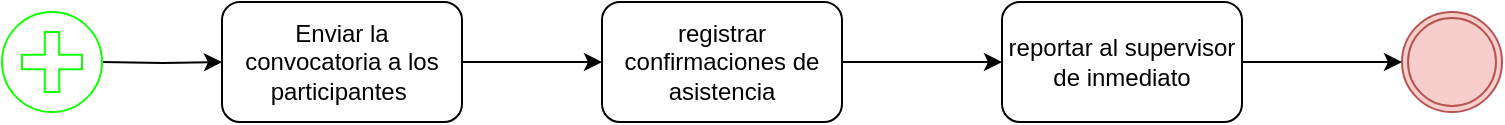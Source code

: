 <mxfile version="20.8.18" type="device"><diagram id="2HXYDX2PnbWDtICsqG4N" name="Página-1"><mxGraphModel dx="906" dy="393" grid="1" gridSize="10" guides="1" tooltips="1" connect="1" arrows="1" fold="1" page="1" pageScale="1" pageWidth="827" pageHeight="1169" math="0" shadow="0"><root><mxCell id="0"/><mxCell id="1" parent="0"/><mxCell id="TM87Uha-G73qukDdavPK-7" value="" style="edgeStyle=orthogonalEdgeStyle;rounded=0;orthogonalLoop=1;jettySize=auto;html=1;" parent="1" target="TM87Uha-G73qukDdavPK-5" edge="1"><mxGeometry relative="1" as="geometry"><mxPoint x="90" y="625" as="sourcePoint"/></mxGeometry></mxCell><mxCell id="TM87Uha-G73qukDdavPK-3" value="" style="points=[[0.145,0.145,0],[0.5,0,0],[0.855,0.145,0],[1,0.5,0],[0.855,0.855,0],[0.5,1,0],[0.145,0.855,0],[0,0.5,0]];shape=mxgraph.bpmn.event;html=1;verticalLabelPosition=bottom;labelBackgroundColor=#ffffff;verticalAlign=top;align=center;perimeter=ellipsePerimeter;outlineConnect=0;aspect=fixed;outline=throwing;symbol=general;fillColor=#f8cecc;strokeColor=#b85450;" parent="1" vertex="1"><mxGeometry x="740" y="600" width="50" height="50" as="geometry"/></mxCell><mxCell id="TM87Uha-G73qukDdavPK-10" value="" style="edgeStyle=orthogonalEdgeStyle;rounded=0;orthogonalLoop=1;jettySize=auto;html=1;" parent="1" source="TM87Uha-G73qukDdavPK-4" target="TM87Uha-G73qukDdavPK-3" edge="1"><mxGeometry relative="1" as="geometry"/></mxCell><mxCell id="TM87Uha-G73qukDdavPK-4" value="reportar al supervisor de inmediato" style="rounded=1;whiteSpace=wrap;html=1;" parent="1" vertex="1"><mxGeometry x="540" y="595" width="120" height="60" as="geometry"/></mxCell><mxCell id="TM87Uha-G73qukDdavPK-8" value="" style="edgeStyle=orthogonalEdgeStyle;rounded=0;orthogonalLoop=1;jettySize=auto;html=1;" parent="1" source="TM87Uha-G73qukDdavPK-5" target="TM87Uha-G73qukDdavPK-6" edge="1"><mxGeometry relative="1" as="geometry"/></mxCell><mxCell id="TM87Uha-G73qukDdavPK-5" value="Enviar la convocatoria a los participantes&amp;nbsp;" style="rounded=1;whiteSpace=wrap;html=1;" parent="1" vertex="1"><mxGeometry x="150" y="595" width="120" height="60" as="geometry"/></mxCell><mxCell id="TM87Uha-G73qukDdavPK-9" value="" style="edgeStyle=orthogonalEdgeStyle;rounded=0;orthogonalLoop=1;jettySize=auto;html=1;" parent="1" source="TM87Uha-G73qukDdavPK-6" target="TM87Uha-G73qukDdavPK-4" edge="1"><mxGeometry relative="1" as="geometry"/></mxCell><mxCell id="TM87Uha-G73qukDdavPK-6" value="registrar confirmaciones de asistencia" style="rounded=1;whiteSpace=wrap;html=1;" parent="1" vertex="1"><mxGeometry x="340" y="595" width="120" height="60" as="geometry"/></mxCell><mxCell id="pZrslaVayogJ1NRyx973-2" value="" style="points=[[0.145,0.145,0],[0.5,0,0],[0.855,0.145,0],[1,0.5,0],[0.855,0.855,0],[0.5,1,0],[0.145,0.855,0],[0,0.5,0]];shape=mxgraph.bpmn.event;html=1;verticalLabelPosition=bottom;labelBackgroundColor=#ffffff;verticalAlign=top;align=center;perimeter=ellipsePerimeter;outlineConnect=0;aspect=fixed;outline=eventInt;symbol=parallelMultiple;strokeColor=#11FF00;" vertex="1" parent="1"><mxGeometry x="40" y="600" width="50" height="50" as="geometry"/></mxCell></root></mxGraphModel></diagram></mxfile>